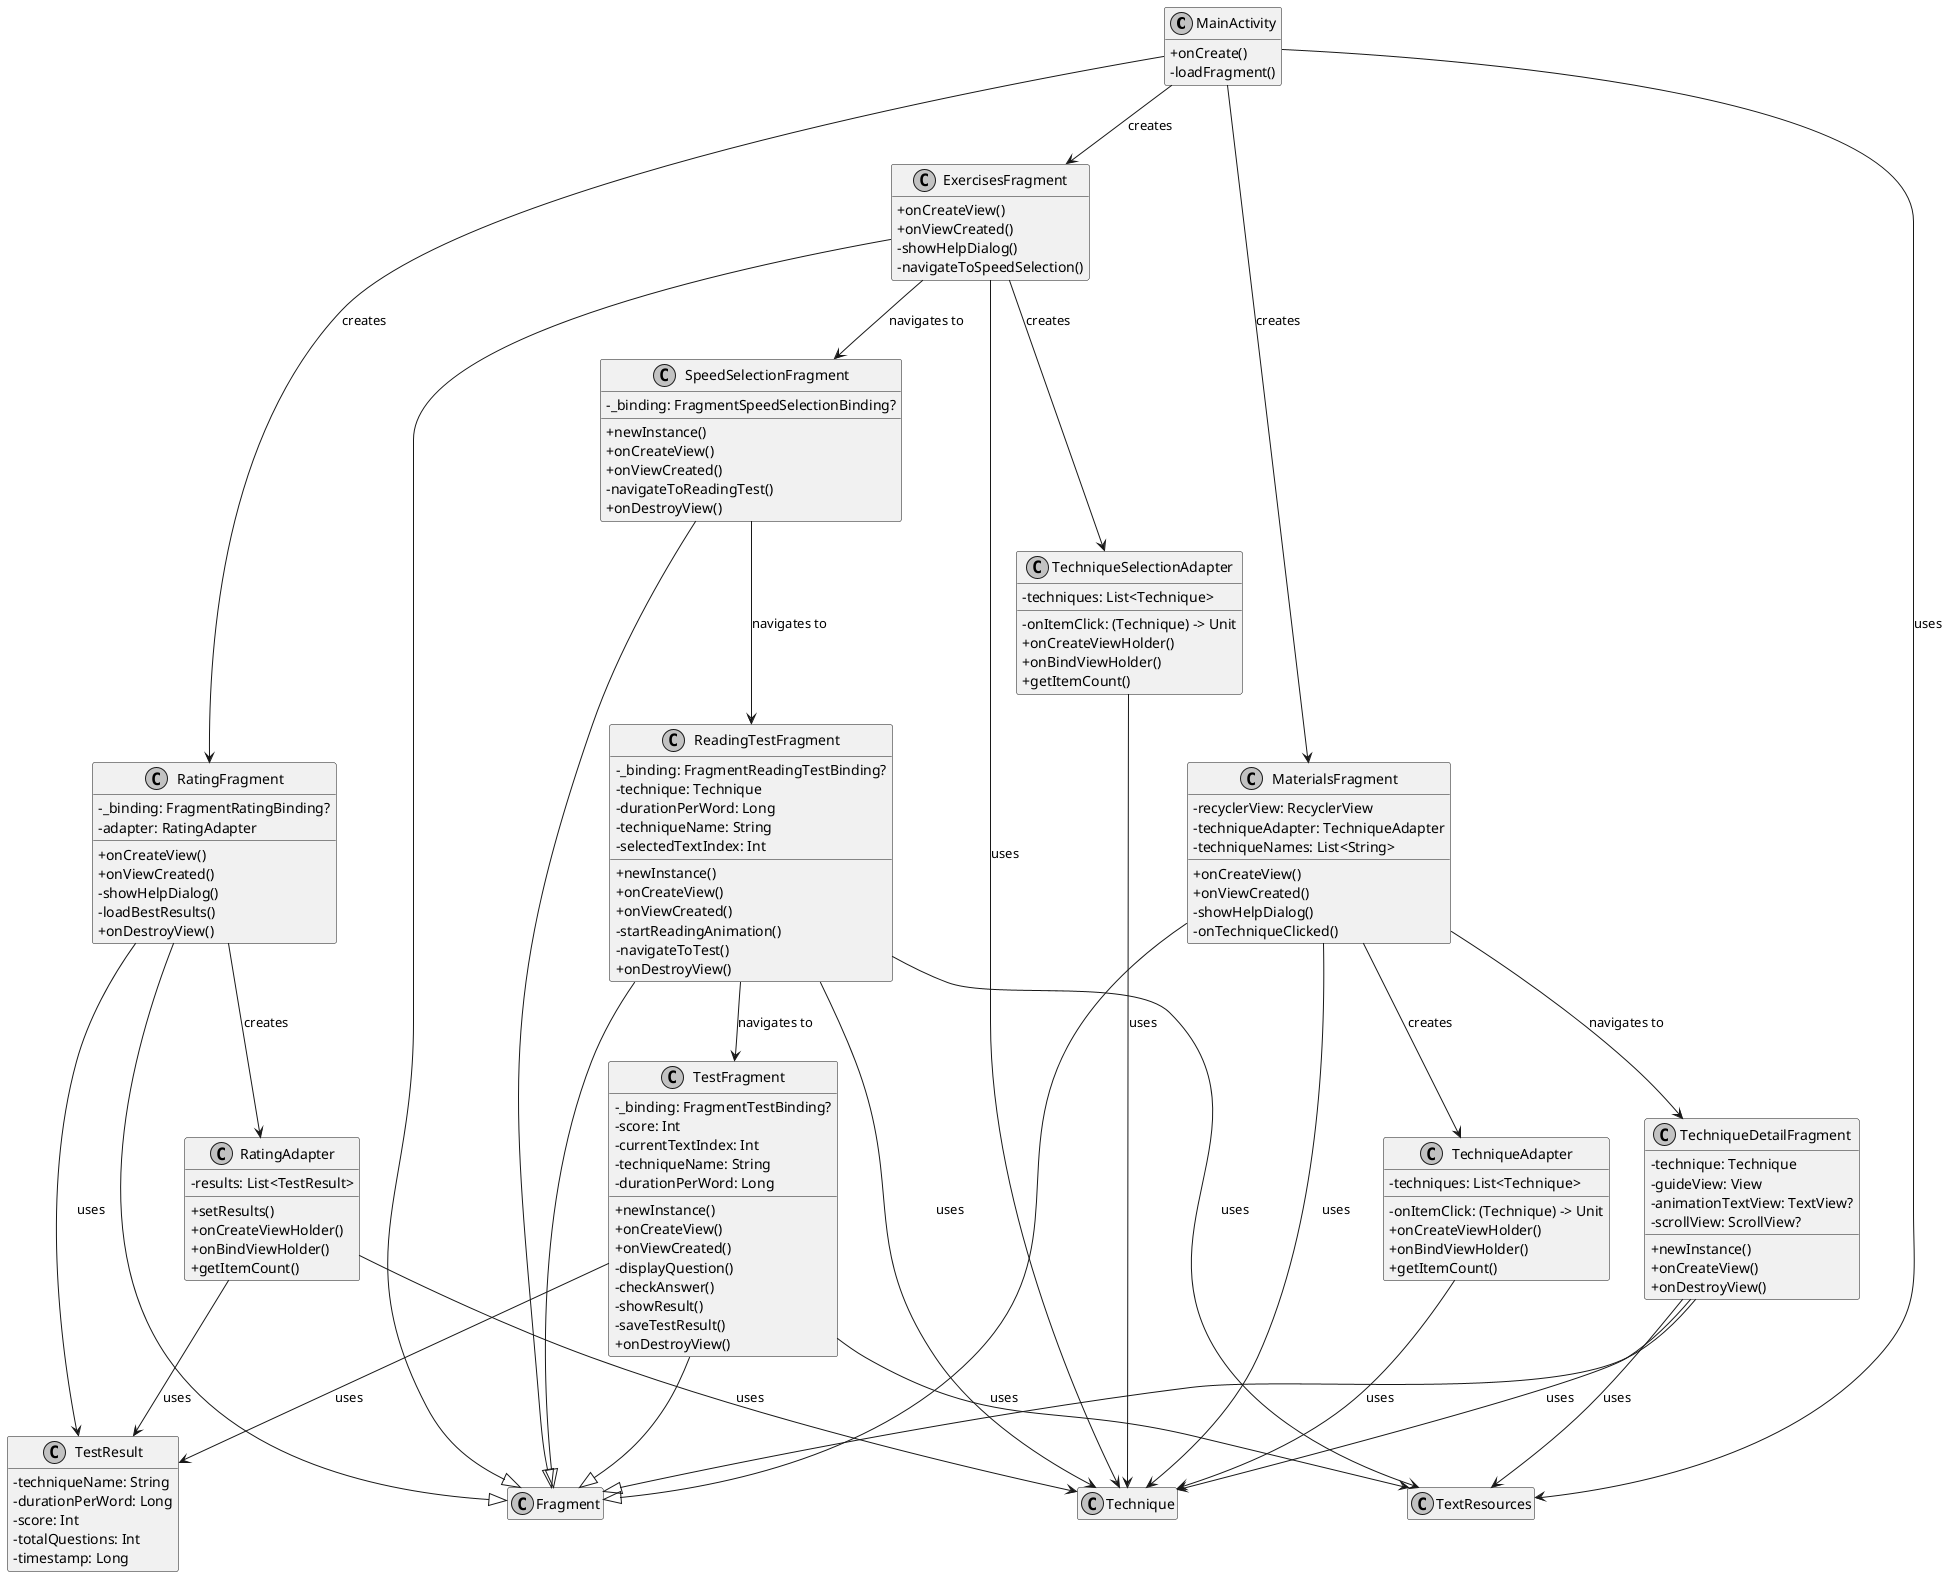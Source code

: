 @startuml
skinparam monochrome true
skinparam classAttributeIconSize 0

' Класс MainActivity
class MainActivity {
  + onCreate()
  - loadFragment()
}

' Класс ExercisesFragment
class ExercisesFragment {
  + onCreateView()
  + onViewCreated()
  - showHelpDialog()
  - navigateToSpeedSelection()
}

' Класс MaterialsFragment
class MaterialsFragment {
  - recyclerView: RecyclerView
  - techniqueAdapter: TechniqueAdapter
  - techniqueNames: List<String>
  + onCreateView()
  + onViewCreated()
  - showHelpDialog()
  - onTechniqueClicked()
}

' Класс RatingFragment
class RatingFragment {
  - _binding: FragmentRatingBinding?
  - adapter: RatingAdapter
  + onCreateView()
  + onViewCreated()
  - showHelpDialog()
  - loadBestResults()
  + onDestroyView()
}

' Класс ReadingTestFragment
class ReadingTestFragment {
  - _binding: FragmentReadingTestBinding?
  - technique: Technique
  - durationPerWord: Long
  - techniqueName: String
  - selectedTextIndex: Int
  + newInstance()
  + onCreateView()
  + onViewCreated()
  - startReadingAnimation()
  - navigateToTest()
  + onDestroyView()
}

' Класс SpeedSelectionFragment
class SpeedSelectionFragment {
  - _binding: FragmentSpeedSelectionBinding?
  + newInstance()
  + onCreateView()
  + onViewCreated()
  - navigateToReadingTest()
  + onDestroyView()
}

' Класс TechniqueAdapter
class TechniqueAdapter {
  - techniques: List<Technique>
  - onItemClick: (Technique) -> Unit
  + onCreateViewHolder()
  + onBindViewHolder()
  + getItemCount()
}

' Класс TechniqueDetailFragment
class TechniqueDetailFragment {
  - technique: Technique
  - guideView: View
  - animationTextView: TextView?
  - scrollView: ScrollView?
  + newInstance()
  + onCreateView()
  + onDestroyView()
}

' Класс TechniqueSelectionAdapter
class TechniqueSelectionAdapter {
  - techniques: List<Technique>
  - onItemClick: (Technique) -> Unit
  + onCreateViewHolder()
  + onBindViewHolder()
  + getItemCount()
}

' Класс TestFragment
class TestFragment {
  - _binding: FragmentTestBinding?
  - score: Int
  - currentTextIndex: Int
  - techniqueName: String
  - durationPerWord: Long
  + newInstance()
  + onCreateView()
  + onViewCreated()
  - displayQuestion()
  - checkAnswer()
  - showResult()
  - saveTestResult()
  + onDestroyView()
}

' Класс RatingAdapter
class RatingAdapter {
  - results: List<TestResult>
  + setResults()
  + onCreateViewHolder()
  + onBindViewHolder()
  + getItemCount()
}

' Класс TestResult
class TestResult {
  - techniqueName: String
  - durationPerWord: Long
  - score: Int
  - totalQuestions: Int
  - timestamp: Long
}

' Внешние зависимости

class Technique

' Отношения
ExercisesFragment --|> Fragment
MaterialsFragment --|> Fragment
RatingFragment --|> Fragment
ReadingTestFragment --|> Fragment
SpeedSelectionFragment --|> Fragment
TechniqueDetailFragment --|> Fragment

TestFragment --|> Fragment

MainActivity --> ExercisesFragment : creates
MainActivity --> MaterialsFragment : creates
MainActivity --> RatingFragment : creates
MainActivity --> TextResources : uses

ExercisesFragment --> Technique : uses
ExercisesFragment --> TechniqueSelectionAdapter : creates
ExercisesFragment --> SpeedSelectionFragment : navigates to

MaterialsFragment --> Technique : uses
MaterialsFragment --> TechniqueAdapter : creates
MaterialsFragment --> TechniqueDetailFragment : navigates to

RatingFragment --> RatingAdapter : creates
RatingFragment --> TestResult : uses

ReadingTestFragment --> Technique : uses
ReadingTestFragment --> TextResources : uses
ReadingTestFragment --> TestFragment : navigates to

SpeedSelectionFragment --> ReadingTestFragment : navigates to

TechniqueAdapter --> Technique : uses
TechniqueSelectionAdapter --> Technique : uses

TechniqueDetailFragment --> Technique : uses
TechniqueDetailFragment --> TextResources : uses

TestFragment --> TextResources : uses
TestFragment --> TestResult : uses

RatingAdapter --> TestResult : uses
RatingAdapter --> Technique : uses

hide empty members
@enduml